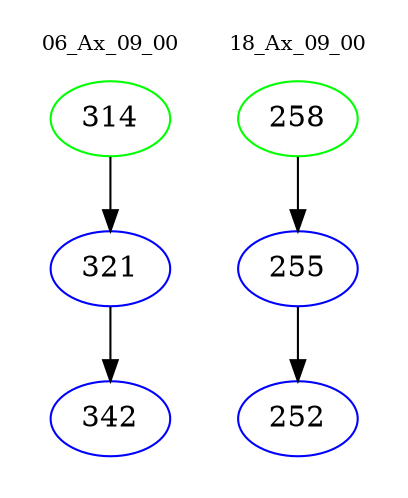 digraph{
subgraph cluster_0 {
color = white
label = "06_Ax_09_00";
fontsize=10;
T0_314 [label="314", color="green"]
T0_314 -> T0_321 [color="black"]
T0_321 [label="321", color="blue"]
T0_321 -> T0_342 [color="black"]
T0_342 [label="342", color="blue"]
}
subgraph cluster_1 {
color = white
label = "18_Ax_09_00";
fontsize=10;
T1_258 [label="258", color="green"]
T1_258 -> T1_255 [color="black"]
T1_255 [label="255", color="blue"]
T1_255 -> T1_252 [color="black"]
T1_252 [label="252", color="blue"]
}
}
